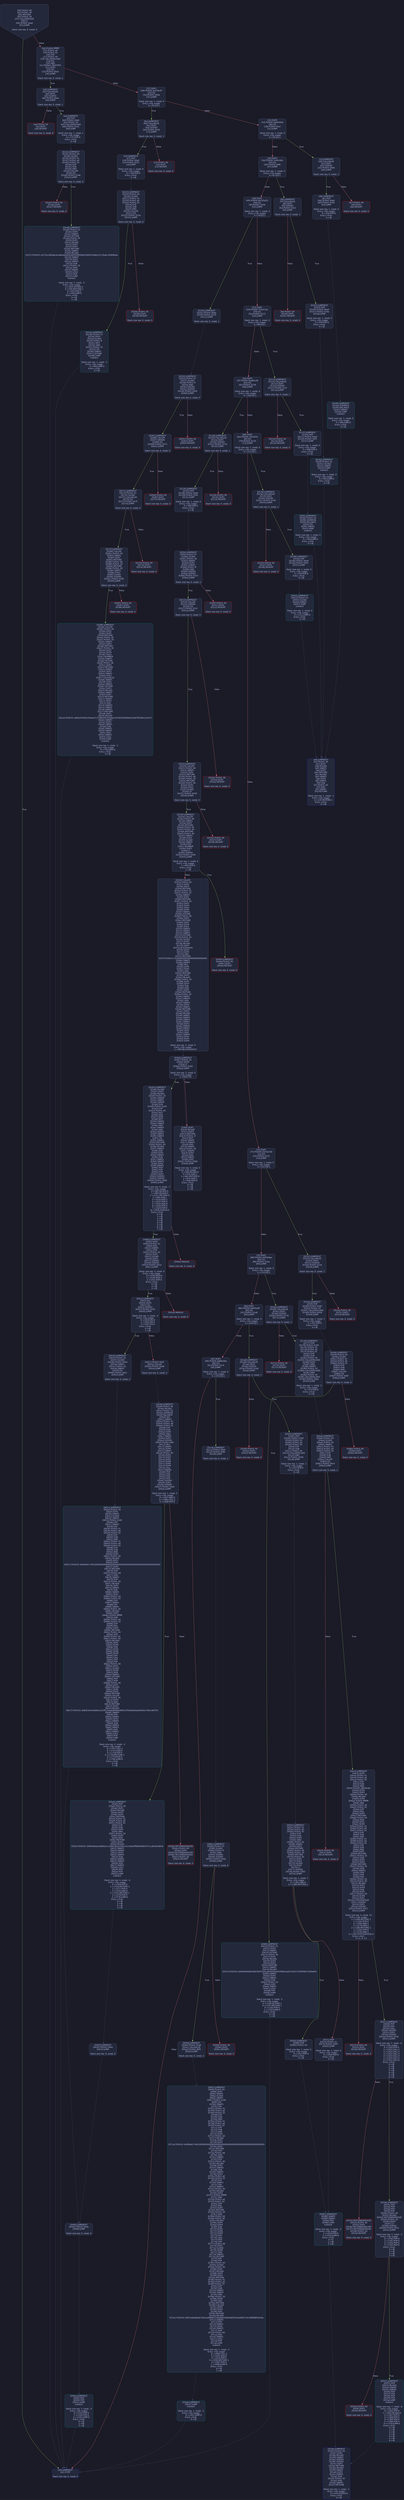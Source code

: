 digraph G {
    node [shape=box, style="filled, rounded", color="#565f89", fontcolor="#c0caf5", fontname="Helvetica", fillcolor="#24283b"];
    edge [color="#414868", fontcolor="#c0caf5", fontname="Helvetica"];
    bgcolor="#1a1b26";
    0 [ label = "[00] PUSH1 80
[02] PUSH1 40
[04] MSTORE
[05] PUSH1 04
[07] CALLDATASIZE
[08] LT
[09] PUSH2 00a0
[0c] JUMPI

Stack size req: 0, sizeΔ: 0
" shape = invhouse]
    1 [ label = "[0d] PUSH4 ffffffff
[12] PUSH1 e0
[14] PUSH1 02
[16] EXP
[17] PUSH1 00
[19] CALLDATALOAD
[1a] DIV
[1b] AND
[1c] PUSH4 38503f55
[21] DUP2
[22] EQ
[23] PUSH2 00a2
[26] JUMPI

Stack size req: 0, sizeΔ: 1
"]
    2 [ label = "[27] DUP1
[28] PUSH4 4a376c97
[2d] EQ
[2e] PUSH2 00ba
[31] JUMPI

Stack size req: 1, sizeΔ: 0
Entry->Op usage:
	0->45:EQ:1
"]
    3 [ label = "[32] DUP1
[33] PUSH4 4e6630b0
[38] EQ
[39] PUSH2 00cf
[3c] JUMPI

Stack size req: 1, sizeΔ: 0
Entry->Op usage:
	0->56:EQ:1
"]
    4 [ label = "[3d] DUP1
[3e] PUSH4 5c062d6c
[43] EQ
[44] PUSH2 00f6
[47] JUMPI

Stack size req: 1, sizeΔ: 0
Entry->Op usage:
	0->67:EQ:1
"]
    5 [ label = "[48] DUP1
[49] PUSH4 667d5d22
[4e] EQ
[4f] PUSH2 010b
[52] JUMPI

Stack size req: 1, sizeΔ: 0
Entry->Op usage:
	0->78:EQ:1
"]
    6 [ label = "[53] DUP1
[54] PUSH4 755a11dc
[59] EQ
[5a] PUSH2 0113
[5d] JUMPI

Stack size req: 1, sizeΔ: 0
Entry->Op usage:
	0->89:EQ:1
"]
    7 [ label = "[5e] DUP1
[5f] PUSH4 93e84cd9
[64] EQ
[65] PUSH2 0128
[68] JUMPI

Stack size req: 1, sizeΔ: 0
Entry->Op usage:
	0->100:EQ:1
"]
    8 [ label = "[69] DUP1
[6a] PUSH4 c9e3af7e
[6f] EQ
[70] PUSH2 013d
[73] JUMPI

Stack size req: 1, sizeΔ: 0
Entry->Op usage:
	0->111:EQ:1
"]
    9 [ label = "[74] DUP1
[75] PUSH4 d191b336
[7a] EQ
[7b] PUSH2 0152
[7e] JUMPI

Stack size req: 1, sizeΔ: 0
Entry->Op usage:
	0->122:EQ:1
"]
    10 [ label = "[7f] DUP1
[80] PUSH4 d493b9ac
[85] EQ
[86] PUSH2 016a
[89] JUMPI

Stack size req: 1, sizeΔ: 0
Entry->Op usage:
	0->133:EQ:1
"]
    11 [ label = "[8a] DUP1
[8b] PUSH4 eb605e9f
[90] EQ
[91] PUSH2 01a8
[94] JUMPI

Stack size req: 1, sizeΔ: 0
Entry->Op usage:
	0->144:EQ:1
"]
    12 [ label = "[95] DUP1
[96] PUSH4 ed88c68e
[9b] EQ
[9c] PUSH2 01c9
[9f] JUMPI

Stack size req: 1, sizeΔ: 0
Entry->Op usage:
	0->155:EQ:1
"]
    13 [ label = "[a0] JUMPDEST
[a1] STOP

Stack size req: 0, sizeΔ: 0
" color = "darkblue"]
    14 [ label = "[a2] JUMPDEST
[a3] CALLVALUE
[a4] DUP1
[a5] ISZERO
[a6] PUSH2 00ae
[a9] JUMPI

Stack size req: 0, sizeΔ: 1
"]
    15 [ label = "[aa] PUSH1 00
[ac] DUP1
[ad] REVERT

Stack size req: 0, sizeΔ: 0
" color = "red"]
    16 [ label = "[ae] JUMPDEST
[af] POP
[b0] PUSH2 00a0
[b3] PUSH1 04
[b5] CALLDATALOAD
[b6] PUSH2 01d1
[b9] JUMP

Stack size req: 1, sizeΔ: 1
Entry->Op usage:
	0->175:POP:0
Entry->Exit:
	0->😵
"]
    17 [ label = "[ba] JUMPDEST
[bb] CALLVALUE
[bc] DUP1
[bd] ISZERO
[be] PUSH2 00c6
[c1] JUMPI

Stack size req: 0, sizeΔ: 1
"]
    18 [ label = "[c2] PUSH1 00
[c4] DUP1
[c5] REVERT

Stack size req: 0, sizeΔ: 0
" color = "red"]
    19 [ label = "[c6] JUMPDEST
[c7] POP
[c8] PUSH2 00a0
[cb] PUSH2 0223
[ce] JUMP

Stack size req: 1, sizeΔ: 0
Entry->Op usage:
	0->199:POP:0
Entry->Exit:
	0->😵
"]
    20 [ label = "[cf] JUMPDEST
[d0] CALLVALUE
[d1] DUP1
[d2] ISZERO
[d3] PUSH2 00db
[d6] JUMPI

Stack size req: 0, sizeΔ: 1
"]
    21 [ label = "[d7] PUSH1 00
[d9] DUP1
[da] REVERT

Stack size req: 0, sizeΔ: 0
" color = "red"]
    22 [ label = "[db] JUMPDEST
[dc] POP
[dd] PUSH2 00e4
[e0] PUSH2 0249
[e3] JUMP

Stack size req: 1, sizeΔ: 0
Entry->Op usage:
	0->220:POP:0
Entry->Exit:
	0->😵
"]
    23 [ label = "[e4] JUMPDEST
[e5] PUSH1 40
[e7] DUP1
[e8] MLOAD
[e9] SWAP2
[ea] DUP3
[eb] MSTORE
[ec] MLOAD
[ed] SWAP1
[ee] DUP2
[ef] SWAP1
[f0] SUB
[f1] PUSH1 20
[f3] ADD
[f4] SWAP1
[f5] RETURN

Stack size req: 1, sizeΔ: -1
Entry->Op usage:
	0->235:MSTORE:1
Entry->Exit:
	0->😵
" color = "darkblue"]
    24 [ label = "[f6] JUMPDEST
[f7] CALLVALUE
[f8] DUP1
[f9] ISZERO
[fa] PUSH2 0102
[fd] JUMPI

Stack size req: 0, sizeΔ: 1
"]
    25 [ label = "[fe] PUSH1 00
[0100] DUP1
[0101] REVERT

Stack size req: 0, sizeΔ: 0
" color = "red"]
    26 [ label = "[0102] JUMPDEST
[0103] POP
[0104] PUSH2 00e4
[0107] PUSH2 024e
[010a] JUMP

Stack size req: 1, sizeΔ: 0
Entry->Op usage:
	0->259:POP:0
Entry->Exit:
	0->😵
"]
    27 [ label = "[010b] JUMPDEST
[010c] PUSH2 00a0
[010f] PUSH2 0254
[0112] JUMP

Stack size req: 0, sizeΔ: 1
"]
    28 [ label = "[0113] JUMPDEST
[0114] CALLVALUE
[0115] DUP1
[0116] ISZERO
[0117] PUSH2 011f
[011a] JUMPI

Stack size req: 0, sizeΔ: 1
"]
    29 [ label = "[011b] PUSH1 00
[011d] DUP1
[011e] REVERT

Stack size req: 0, sizeΔ: 0
" color = "red"]
    30 [ label = "[011f] JUMPDEST
[0120] POP
[0121] PUSH2 00e4
[0124] PUSH2 02f5
[0127] JUMP

Stack size req: 1, sizeΔ: 0
Entry->Op usage:
	0->288:POP:0
Entry->Exit:
	0->😵
"]
    31 [ label = "[0128] JUMPDEST
[0129] CALLVALUE
[012a] DUP1
[012b] ISZERO
[012c] PUSH2 0134
[012f] JUMPI

Stack size req: 0, sizeΔ: 1
"]
    32 [ label = "[0130] PUSH1 00
[0132] DUP1
[0133] REVERT

Stack size req: 0, sizeΔ: 0
" color = "red"]
    33 [ label = "[0134] JUMPDEST
[0135] POP
[0136] PUSH2 00a0
[0139] PUSH2 02fd
[013c] JUMP

Stack size req: 1, sizeΔ: 0
Entry->Op usage:
	0->309:POP:0
Entry->Exit:
	0->😵
"]
    34 [ label = "[013d] JUMPDEST
[013e] CALLVALUE
[013f] DUP1
[0140] ISZERO
[0141] PUSH2 0149
[0144] JUMPI

Stack size req: 0, sizeΔ: 1
"]
    35 [ label = "[0145] PUSH1 00
[0147] DUP1
[0148] REVERT

Stack size req: 0, sizeΔ: 0
" color = "red"]
    36 [ label = "[0149] JUMPDEST
[014a] POP
[014b] PUSH2 00e4
[014e] PUSH2 0452
[0151] JUMP

Stack size req: 1, sizeΔ: 0
Entry->Op usage:
	0->330:POP:0
Entry->Exit:
	0->😵
"]
    37 [ label = "[0152] JUMPDEST
[0153] CALLVALUE
[0154] DUP1
[0155] ISZERO
[0156] PUSH2 015e
[0159] JUMPI

Stack size req: 0, sizeΔ: 1
"]
    38 [ label = "[015a] PUSH1 00
[015c] DUP1
[015d] REVERT

Stack size req: 0, sizeΔ: 0
" color = "red"]
    39 [ label = "[015e] JUMPDEST
[015f] POP
[0160] PUSH2 00a0
[0163] PUSH1 04
[0165] CALLDATALOAD
[0166] PUSH2 0458
[0169] JUMP

Stack size req: 1, sizeΔ: 1
Entry->Op usage:
	0->351:POP:0
Entry->Exit:
	0->😵
"]
    40 [ label = "[016a] JUMPDEST
[016b] CALLVALUE
[016c] DUP1
[016d] ISZERO
[016e] PUSH2 0176
[0171] JUMPI

Stack size req: 0, sizeΔ: 1
"]
    41 [ label = "[0172] PUSH1 00
[0174] DUP1
[0175] REVERT

Stack size req: 0, sizeΔ: 0
" color = "red"]
    42 [ label = "[0176] JUMPDEST
[0177] POP
[0178] PUSH2 0194
[017b] PUSH1 01
[017d] PUSH1 a0
[017f] PUSH1 02
[0181] EXP
[0182] SUB
[0183] PUSH1 04
[0185] CALLDATALOAD
[0186] DUP2
[0187] AND
[0188] SWAP1
[0189] PUSH1 24
[018b] CALLDATALOAD
[018c] AND
[018d] PUSH1 44
[018f] CALLDATALOAD
[0190] PUSH2 04aa
[0193] JUMP

Stack size req: 1, sizeΔ: 3
Entry->Op usage:
	0->375:POP:0
Entry->Exit:
	0->😵
"]
    43 [ label = "[0194] JUMPDEST
[0195] PUSH1 40
[0197] DUP1
[0198] MLOAD
[0199] SWAP2
[019a] ISZERO
[019b] ISZERO
[019c] DUP3
[019d] MSTORE
[019e] MLOAD
[019f] SWAP1
[01a0] DUP2
[01a1] SWAP1
[01a2] SUB
[01a3] PUSH1 20
[01a5] ADD
[01a6] SWAP1
[01a7] RETURN

Stack size req: 1, sizeΔ: -1
Entry->Op usage:
	0->410:ISZERO:0
Entry->Exit:
	0->😵
" color = "darkblue"]
    44 [ label = "[01a8] JUMPDEST
[01a9] CALLVALUE
[01aa] DUP1
[01ab] ISZERO
[01ac] PUSH2 01b4
[01af] JUMPI

Stack size req: 0, sizeΔ: 1
"]
    45 [ label = "[01b0] PUSH1 00
[01b2] DUP1
[01b3] REVERT

Stack size req: 0, sizeΔ: 0
" color = "red"]
    46 [ label = "[01b4] JUMPDEST
[01b5] POP
[01b6] PUSH2 0194
[01b9] PUSH1 01
[01bb] PUSH1 a0
[01bd] PUSH1 02
[01bf] EXP
[01c0] SUB
[01c1] PUSH1 04
[01c3] CALLDATALOAD
[01c4] AND
[01c5] PUSH2 055b
[01c8] JUMP

Stack size req: 1, sizeΔ: 1
Entry->Op usage:
	0->437:POP:0
Entry->Exit:
	0->😵
"]
    47 [ label = "[01c9] JUMPDEST
[01ca] PUSH2 00a0
[01cd] PUSH2 058c
[01d0] JUMP

Stack size req: 0, sizeΔ: 1
"]
    48 [ label = "[01d1] JUMPDEST
[01d2] PUSH1 04
[01d4] SLOAD
[01d5] PUSH1 01
[01d7] PUSH1 a0
[01d9] PUSH1 02
[01db] EXP
[01dc] SUB
[01dd] AND
[01de] CALLER
[01df] EQ
[01e0] PUSH2 01e8
[01e3] JUMPI

Stack size req: 0, sizeΔ: 0
"]
    49 [ label = "[01e4] PUSH1 00
[01e6] DUP1
[01e7] REVERT

Stack size req: 0, sizeΔ: 0
" color = "red"]
    50 [ label = "[01e8] JUMPDEST
[01e9] PUSH1 02
[01eb] DUP2
[01ec] SWAP1
[01ed] SSTORE
[01ee] PUSH1 40
[01f0] DUP1
[01f1] MLOAD
[01f2] DUP3
[01f3] DUP2
[01f4] MSTORE
[01f5] SWAP1
[01f6] MLOAD
[01f7] PUSH32 e527bcc8fda8cdc4a8cebd20b385f40f928d4228f207e6b415176a613b908a4e
[0218] SWAP2
[0219] DUP2
[021a] SWAP1
[021b] SUB
[021c] PUSH1 20
[021e] ADD
[021f] SWAP1
[0220] LOG1
[0221] POP
[0222] JUMP
Indirect!

Stack size req: 2, sizeΔ: -2
Entry->Op usage:
	0->493:SSTORE:1
	0->500:MSTORE:1
	0->545:POP:0
	1->546:JUMP:0
Entry->Exit:
	0->😵
	1->😵
" color = "teal"]
    51 [ label = "[0223] JUMPDEST
[0224] PUSH1 04
[0226] SLOAD
[0227] PUSH1 01
[0229] PUSH1 a0
[022b] PUSH1 02
[022d] EXP
[022e] SUB
[022f] AND
[0230] CALLER
[0231] EQ
[0232] PUSH2 023a
[0235] JUMPI

Stack size req: 0, sizeΔ: 0
"]
    52 [ label = "[0236] PUSH1 00
[0238] DUP1
[0239] REVERT

Stack size req: 0, sizeΔ: 0
" color = "red"]
    53 [ label = "[023a] JUMPDEST
[023b] PUSH1 07
[023d] DUP1
[023e] SLOAD
[023f] PUSH1 ff
[0241] NOT
[0242] AND
[0243] PUSH1 01
[0245] OR
[0246] SWAP1
[0247] SSTORE
[0248] JUMP
Indirect!

Stack size req: 1, sizeΔ: -1
Entry->Op usage:
	0->584:JUMP:0
Entry->Exit:
	0->😵
" color = "teal"]
    54 [ label = "[0249] JUMPDEST
[024a] ADDRESS
[024b] BALANCE
[024c] SWAP1
[024d] JUMP
Indirect!

Stack size req: 1, sizeΔ: 0
Entry->Op usage:
	0->589:JUMP:0
Entry->Exit:
	0->😵
" color = "teal"]
    55 [ label = "[024e] JUMPDEST
[024f] PUSH1 02
[0251] SLOAD
[0252] SWAP1
[0253] JUMP
Indirect!

Stack size req: 1, sizeΔ: 0
Entry->Op usage:
	0->595:JUMP:0
Entry->Exit:
	0->😵
" color = "teal"]
    56 [ label = "[0254] JUMPDEST
[0255] PUSH1 07
[0257] SLOAD
[0258] PUSH1 ff
[025a] AND
[025b] ISZERO
[025c] ISZERO
[025d] PUSH2 0265
[0260] JUMPI

Stack size req: 0, sizeΔ: 0
"]
    57 [ label = "[0261] PUSH1 00
[0263] DUP1
[0264] REVERT

Stack size req: 0, sizeΔ: 0
" color = "red"]
    58 [ label = "[0265] JUMPDEST
[0266] CALLER
[0267] ORIGIN
[0268] EQ
[0269] PUSH2 0271
[026c] JUMPI

Stack size req: 0, sizeΔ: 0
"]
    59 [ label = "[026d] PUSH1 00
[026f] DUP1
[0270] REVERT

Stack size req: 0, sizeΔ: 0
" color = "red"]
    60 [ label = "[0271] JUMPDEST
[0272] PUSH1 01
[0274] SLOAD
[0275] CALLVALUE
[0276] EQ
[0277] PUSH2 027f
[027a] JUMPI

Stack size req: 0, sizeΔ: 0
"]
    61 [ label = "[027b] PUSH1 00
[027d] DUP1
[027e] REVERT

Stack size req: 0, sizeΔ: 0
" color = "red"]
    62 [ label = "[027f] JUMPDEST
[0280] CALLER
[0281] PUSH1 00
[0283] SWAP1
[0284] DUP2
[0285] MSTORE
[0286] PUSH1 06
[0288] PUSH1 20
[028a] MSTORE
[028b] PUSH1 40
[028d] SWAP1
[028e] SHA3
[028f] SLOAD
[0290] ISZERO
[0291] PUSH2 0299
[0294] JUMPI

Stack size req: 0, sizeΔ: 0
"]
    63 [ label = "[0295] PUSH1 00
[0297] DUP1
[0298] REVERT

Stack size req: 0, sizeΔ: 0
" color = "red"]
    64 [ label = "[0299] JUMPDEST
[029a] CALLER
[029b] PUSH1 00
[029d] DUP2
[029e] DUP2
[029f] MSTORE
[02a0] PUSH1 05
[02a2] PUSH1 20
[02a4] SWAP1
[02a5] DUP2
[02a6] MSTORE
[02a7] PUSH1 40
[02a9] DUP1
[02aa] DUP4
[02ab] SHA3
[02ac] NUMBER
[02ad] SWAP1
[02ae] SSTORE
[02af] PUSH1 06
[02b1] DUP3
[02b2] MSTORE
[02b3] SWAP2
[02b4] DUP3
[02b5] SWAP1
[02b6] SHA3
[02b7] CALLVALUE
[02b8] SWAP1
[02b9] DUP2
[02ba] SWAP1
[02bb] SSTORE
[02bc] DUP3
[02bd] MLOAD
[02be] SWAP1
[02bf] DUP2
[02c0] MSTORE
[02c1] SWAP1
[02c2] DUP2
[02c3] ADD
[02c4] SWAP3
[02c5] SWAP1
[02c6] SWAP3
[02c7] MSTORE
[02c8] DUP1
[02c9] MLOAD
[02ca] PUSH32 a80b24550b104ae22c17d862f4c5be9ac103302030b6e01d4af785df4c22dc57
[02eb] SWAP3
[02ec] DUP2
[02ed] SWAP1
[02ee] SUB
[02ef] SWAP1
[02f0] SWAP2
[02f1] ADD
[02f2] SWAP1
[02f3] LOG1
[02f4] JUMP
Indirect!

Stack size req: 1, sizeΔ: -1
Entry->Op usage:
	0->756:JUMP:0
Entry->Exit:
	0->😵
" color = "teal"]
    65 [ label = "[02f5] JUMPDEST
[02f6] PUSH1 02
[02f8] ADDRESS
[02f9] BALANCE
[02fa] DIV
[02fb] SWAP1
[02fc] JUMP
Indirect!

Stack size req: 1, sizeΔ: 0
Entry->Op usage:
	0->764:JUMP:0
Entry->Exit:
	0->😵
" color = "teal"]
    66 [ label = "[02fd] JUMPDEST
[02fe] PUSH1 07
[0300] SLOAD
[0301] PUSH1 00
[0303] SWAP1
[0304] DUP2
[0305] SWAP1
[0306] PUSH1 ff
[0308] AND
[0309] ISZERO
[030a] ISZERO
[030b] PUSH2 0313
[030e] JUMPI

Stack size req: 0, sizeΔ: 2
"]
    67 [ label = "[030f] PUSH1 00
[0311] DUP1
[0312] REVERT

Stack size req: 0, sizeΔ: 0
" color = "red"]
    68 [ label = "[0313] JUMPDEST
[0314] CALLER
[0315] ORIGIN
[0316] EQ
[0317] PUSH2 031f
[031a] JUMPI

Stack size req: 0, sizeΔ: 0
"]
    69 [ label = "[031b] PUSH1 00
[031d] DUP1
[031e] REVERT

Stack size req: 0, sizeΔ: 0
" color = "red"]
    70 [ label = "[031f] JUMPDEST
[0320] CALLER
[0321] PUSH1 00
[0323] SWAP1
[0324] DUP2
[0325] MSTORE
[0326] PUSH1 06
[0328] PUSH1 20
[032a] MSTORE
[032b] PUSH1 40
[032d] DUP2
[032e] SHA3
[032f] SLOAD
[0330] GT
[0331] PUSH2 0339
[0334] JUMPI

Stack size req: 0, sizeΔ: 0
"]
    71 [ label = "[0335] PUSH1 00
[0337] DUP1
[0338] REVERT

Stack size req: 0, sizeΔ: 0
" color = "red"]
    72 [ label = "[0339] JUMPDEST
[033a] CALLER
[033b] PUSH1 00
[033d] SWAP1
[033e] DUP2
[033f] MSTORE
[0340] PUSH1 05
[0342] PUSH1 20
[0344] MSTORE
[0345] PUSH1 40
[0347] SWAP1
[0348] SHA3
[0349] SLOAD
[034a] SWAP2
[034b] POP
[034c] NUMBER
[034d] DUP3
[034e] LT
[034f] ISZERO
[0350] PUSH2 0449
[0353] JUMPI

Stack size req: 2, sizeΔ: 0
Entry->Op usage:
	1->843:POP:0
Entry->Exit:
	1->😵
"]
    73 [ label = "[0354] CALLER
[0355] PUSH1 00
[0357] DUP2
[0358] DUP2
[0359] MSTORE
[035a] PUSH1 05
[035c] PUSH1 20
[035e] SWAP1
[035f] DUP2
[0360] MSTORE
[0361] PUSH1 40
[0363] DUP1
[0364] DUP4
[0365] SHA3
[0366] DUP4
[0367] SWAP1
[0368] SSTORE
[0369] PUSH1 06
[036b] DUP3
[036c] MSTORE
[036d] DUP1
[036e] DUP4
[036f] SHA3
[0370] SWAP3
[0371] SWAP1
[0372] SWAP3
[0373] SSTORE
[0374] PUSH1 02
[0376] SLOAD
[0377] DUP3
[0378] MLOAD
[0379] DUP7
[037a] BLOCKHASH
[037b] DUP2
[037c] DUP5
[037d] ADD
[037e] MSTORE
[037f] PUSH13 01000000000000000000000000
[038d] SWAP1
[038e] SWAP5
[038f] MUL
[0390] DUP5
[0391] DUP5
[0392] ADD
[0393] MSTORE
[0394] DUP3
[0395] MLOAD
[0396] PUSH1 34
[0398] DUP2
[0399] DUP7
[039a] SUB
[039b] ADD
[039c] DUP2
[039d] MSTORE
[039e] PUSH1 54
[03a0] SWAP1
[03a1] SWAP5
[03a2] ADD
[03a3] SWAP3
[03a4] DUP4
[03a5] SWAP1
[03a6] MSTORE
[03a7] DUP4
[03a8] MLOAD
[03a9] SWAP1
[03aa] SWAP4
[03ab] SWAP3
[03ac] SWAP2
[03ad] DUP3
[03ae] SWAP2
[03af] SWAP1
[03b0] DUP5
[03b1] ADD
[03b2] SWAP1
[03b3] DUP1
[03b4] DUP4
[03b5] DUP4

Stack size req: 2, sizeΔ: 9
Entry->Op usage:
	1->890:BLOCKHASH:0
"]
    74 [ label = "[03b6] JUMPDEST
[03b7] PUSH1 20
[03b9] DUP4
[03ba] LT
[03bb] PUSH2 03d5
[03be] JUMPI

Stack size req: 3, sizeΔ: 0
Entry->Op usage:
	2->954:LT:0
"]
    75 [ label = "[03bf] DUP1
[03c0] MLOAD
[03c1] DUP3
[03c2] MSTORE
[03c3] PUSH1 1f
[03c5] NOT
[03c6] SWAP1
[03c7] SWAP3
[03c8] ADD
[03c9] SWAP2
[03ca] PUSH1 20
[03cc] SWAP2
[03cd] DUP3
[03ce] ADD
[03cf] SWAP2
[03d0] ADD
[03d1] PUSH2 03b6
[03d4] JUMP

Stack size req: 3, sizeΔ: 0
Entry->Op usage:
	0->960:MLOAD:0
	0->976:ADD:1
	1->962:MSTORE:0
	1->974:ADD:1
	2->968:ADD:0
Entry->Exit:
	0->😵
	1->😵
	2->😵
"]
    76 [ label = "[03d5] JUMPDEST
[03d6] MLOAD
[03d7] DUP2
[03d8] MLOAD
[03d9] PUSH1 20
[03db] SWAP4
[03dc] SWAP1
[03dd] SWAP4
[03de] SUB
[03df] PUSH2 0100
[03e2] EXP
[03e3] PUSH1 00
[03e5] NOT
[03e6] ADD
[03e7] DUP1
[03e8] NOT
[03e9] SWAP1
[03ea] SWAP2
[03eb] AND
[03ec] SWAP3
[03ed] AND
[03ee] SWAP2
[03ef] SWAP1
[03f0] SWAP2
[03f1] OR
[03f2] SWAP1
[03f3] MSTORE
[03f4] PUSH1 40
[03f6] MLOAD
[03f7] SWAP3
[03f8] ADD
[03f9] DUP3
[03fa] SWAP1
[03fb] SUB
[03fc] SWAP1
[03fd] SWAP2
[03fe] SHA3
[03ff] SWAP3
[0400] POP
[0401] POP
[0402] POP
[0403] DUP2
[0404] ISZERO
[0405] ISZERO
[0406] PUSH2 040b
[0409] JUMPI

Stack size req: 9, sizeΔ: -7
Entry->Op usage:
	0->982:MLOAD:0
	1->984:MLOAD:0
	1->1011:MSTORE:0
	2->990:SUB:1
	3->1016:ADD:1
	4->1025:POP:0
	5->1016:ADD:0
	6->1026:POP:0
	7->1024:POP:0
	8->1028:ISZERO:0
Entry->Exit:
	0->😵
	1->😵
	2->😵
	3->😵
	4->😵
	5->😵
	6->😵
	7->😵
"]
    77 [ label = "[040a] INVALID

Stack size req: 0, sizeΔ: 0
" color = "red"]
    78 [ label = "[040b] JUMPDEST
[040c] MOD
[040d] PUSH1 01
[040f] ADD
[0410] SWAP1
[0411] POP
[0412] PUSH1 02
[0414] DUP1
[0415] SLOAD
[0416] DUP2
[0417] ISZERO
[0418] ISZERO
[0419] PUSH2 041e
[041c] JUMPI

Stack size req: 3, sizeΔ: 0
Entry->Op usage:
	0->1036:MOD:0
	1->1036:MOD:1
	2->1041:POP:0
Entry->Exit:
	0->😵
	1->😵
	2->😵
"]
    79 [ label = "[041d] INVALID

Stack size req: 0, sizeΔ: 0
" color = "red"]
    80 [ label = "[041e] JUMPDEST
[041f] DIV
[0420] DUP2
[0421] EQ
[0422] ISZERO
[0423] PUSH2 0434
[0426] JUMPI

Stack size req: 3, sizeΔ: -2
Entry->Op usage:
	0->1055:DIV:0
	1->1055:DIV:1
	2->1057:EQ:0
Entry->Exit:
	0->😵
	1->😵
"]
    81 [ label = "[0427] PUSH2 042f
[042a] CALLER
[042b] PUSH2 05a8
[042e] JUMP

Stack size req: 0, sizeΔ: 2
"]
    82 [ label = "[042f] JUMPDEST
[0430] PUSH2 0444
[0433] JUMP

Stack size req: 0, sizeΔ: 0
"]
    83 [ label = "[0434] JUMPDEST
[0435] PUSH1 01
[0437] SLOAD
[0438] PUSH2 0444
[043b] SWAP1
[043c] PUSH1 02
[043e] SWAP1
[043f] DIV
[0440] PUSH2 062c
[0443] JUMP

Stack size req: 0, sizeΔ: 2
"]
    84 [ label = "[0444] JUMPDEST
[0445] PUSH2 044e
[0448] JUMP

Stack size req: 0, sizeΔ: 0
"]
    85 [ label = "[0449] JUMPDEST
[044a] PUSH1 00
[044c] DUP1
[044d] REVERT

Stack size req: 0, sizeΔ: 0
" color = "red"]
    86 [ label = "[044e] JUMPDEST
[044f] POP
[0450] POP
[0451] JUMP
Indirect!

Stack size req: 3, sizeΔ: -3
Entry->Op usage:
	0->1103:POP:0
	1->1104:POP:0
	2->1105:JUMP:0
Entry->Exit:
	0->😵
	1->😵
	2->😵
" color = "teal"]
    87 [ label = "[0452] JUMPDEST
[0453] PUSH1 01
[0455] SLOAD
[0456] SWAP1
[0457] JUMP
Indirect!

Stack size req: 1, sizeΔ: 0
Entry->Op usage:
	0->1111:JUMP:0
Entry->Exit:
	0->😵
" color = "teal"]
    88 [ label = "[0458] JUMPDEST
[0459] PUSH1 04
[045b] SLOAD
[045c] PUSH1 01
[045e] PUSH1 a0
[0460] PUSH1 02
[0462] EXP
[0463] SUB
[0464] AND
[0465] CALLER
[0466] EQ
[0467] PUSH2 046f
[046a] JUMPI

Stack size req: 0, sizeΔ: 0
"]
    89 [ label = "[046b] PUSH1 00
[046d] DUP1
[046e] REVERT

Stack size req: 0, sizeΔ: 0
" color = "red"]
    90 [ label = "[046f] JUMPDEST
[0470] PUSH1 01
[0472] DUP2
[0473] SWAP1
[0474] SSTORE
[0475] PUSH1 40
[0477] DUP1
[0478] MLOAD
[0479] DUP3
[047a] DUP2
[047b] MSTORE
[047c] SWAP1
[047d] MLOAD
[047e] PUSH32 ef48e66fb88206878d57ed4cdb4b0a5e9428962ea5b7b5b17950f0837249a944
[049f] SWAP2
[04a0] DUP2
[04a1] SWAP1
[04a2] SUB
[04a3] PUSH1 20
[04a5] ADD
[04a6] SWAP1
[04a7] LOG1
[04a8] POP
[04a9] JUMP
Indirect!

Stack size req: 2, sizeΔ: -2
Entry->Op usage:
	0->1140:SSTORE:1
	0->1147:MSTORE:1
	0->1192:POP:0
	1->1193:JUMP:0
Entry->Exit:
	0->😵
	1->😵
" color = "teal"]
    91 [ label = "[04aa] JUMPDEST
[04ab] PUSH1 04
[04ad] SLOAD
[04ae] PUSH1 00
[04b0] SWAP1
[04b1] PUSH1 01
[04b3] PUSH1 a0
[04b5] PUSH1 02
[04b7] EXP
[04b8] SUB
[04b9] AND
[04ba] CALLER
[04bb] EQ
[04bc] PUSH2 04c4
[04bf] JUMPI

Stack size req: 0, sizeΔ: 1
"]
    92 [ label = "[04c0] PUSH1 00
[04c2] DUP1
[04c3] REVERT

Stack size req: 0, sizeΔ: 0
" color = "red"]
    93 [ label = "[04c4] JUMPDEST
[04c5] DUP4
[04c6] PUSH1 01
[04c8] PUSH1 a0
[04ca] PUSH1 02
[04cc] EXP
[04cd] SUB
[04ce] AND
[04cf] PUSH4 a9059cbb
[04d4] DUP5
[04d5] DUP5
[04d6] PUSH1 40
[04d8] MLOAD
[04d9] DUP4
[04da] PUSH4 ffffffff
[04df] AND
[04e0] PUSH1 e0
[04e2] PUSH1 02
[04e4] EXP
[04e5] MUL
[04e6] DUP2
[04e7] MSTORE
[04e8] PUSH1 04
[04ea] ADD
[04eb] DUP1
[04ec] DUP4
[04ed] PUSH1 01
[04ef] PUSH1 a0
[04f1] PUSH1 02
[04f3] EXP
[04f4] SUB
[04f5] AND
[04f6] PUSH1 01
[04f8] PUSH1 a0
[04fa] PUSH1 02
[04fc] EXP
[04fd] SUB
[04fe] AND
[04ff] DUP2
[0500] MSTORE
[0501] PUSH1 20
[0503] ADD
[0504] DUP3
[0505] DUP2
[0506] MSTORE
[0507] PUSH1 20
[0509] ADD
[050a] SWAP3
[050b] POP
[050c] POP
[050d] POP
[050e] PUSH1 20
[0510] PUSH1 40
[0512] MLOAD
[0513] DUP1
[0514] DUP4
[0515] SUB
[0516] DUP2
[0517] PUSH1 00
[0519] DUP8
[051a] DUP1
[051b] EXTCODESIZE
[051c] ISZERO
[051d] DUP1
[051e] ISZERO
[051f] PUSH2 0527
[0522] JUMPI

Stack size req: 4, sizeΔ: 10
Entry->Op usage:
	1->1286:MSTORE:1
	1->1293:POP:0
	2->1269:AND:1
	2->1278:AND:1
	2->1280:MSTORE:1
	2->1291:POP:0
	3->1230:AND:1
	3->1307:EXTCODESIZE:0
Entry->Exit:
	3->1, 9, 13
"]
    94 [ label = "[0523] PUSH1 00
[0525] DUP1
[0526] REVERT

Stack size req: 0, sizeΔ: 0
" color = "red"]
    95 [ label = "[0527] JUMPDEST
[0528] POP
[0529] GAS
[052a] CALL
[052b] ISZERO
[052c] DUP1
[052d] ISZERO
[052e] PUSH2 053b
[0531] JUMPI

Stack size req: 7, sizeΔ: -6
Entry->Op usage:
	0->1320:POP:0
	1->1322:CALL:1
	2->1322:CALL:2
	3->1322:CALL:3
	4->1322:CALL:4
	5->1322:CALL:5
	6->1322:CALL:6
Entry->Exit:
	0->😵
	1->😵
	2->😵
	3->😵
	4->😵
	5->😵
	6->😵
"]
    96 [ label = "[0532] RETURNDATASIZE
[0533] PUSH1 00
[0535] DUP1
[0536] RETURNDATACOPY
[0537] RETURNDATASIZE
[0538] PUSH1 00
[053a] REVERT

Stack size req: 0, sizeΔ: 0
" color = "red"]
    97 [ label = "[053b] JUMPDEST
[053c] POP
[053d] POP
[053e] POP
[053f] POP
[0540] PUSH1 40
[0542] MLOAD
[0543] RETURNDATASIZE
[0544] PUSH1 20
[0546] DUP2
[0547] LT
[0548] ISZERO
[0549] PUSH2 0551
[054c] JUMPI

Stack size req: 4, sizeΔ: -2
Entry->Op usage:
	0->1340:POP:0
	1->1341:POP:0
	2->1342:POP:0
	3->1343:POP:0
Entry->Exit:
	0->😵
	1->😵
	2->😵
	3->😵
"]
    98 [ label = "[054d] PUSH1 00
[054f] DUP1
[0550] REVERT

Stack size req: 0, sizeΔ: 0
" color = "red"]
    99 [ label = "[0551] JUMPDEST
[0552] POP
[0553] MLOAD
[0554] SWAP5
[0555] SWAP4
[0556] POP
[0557] POP
[0558] POP
[0559] POP
[055a] JUMP
Indirect!

Stack size req: 7, sizeΔ: -6
Entry->Op usage:
	0->1362:POP:0
	1->1363:MLOAD:0
	2->1367:POP:0
	3->1368:POP:0
	4->1369:POP:0
	5->1366:POP:0
	6->1370:JUMP:0
Entry->Exit:
	0->😵
	1->😵
	2->😵
	3->😵
	4->😵
	5->😵
	6->😵
" color = "teal"]
    100 [ label = "[055b] JUMPDEST
[055c] PUSH1 01
[055e] PUSH1 a0
[0560] PUSH1 02
[0562] EXP
[0563] SUB
[0564] DUP2
[0565] AND
[0566] PUSH1 00
[0568] SWAP1
[0569] DUP2
[056a] MSTORE
[056b] PUSH1 06
[056d] PUSH1 20
[056f] MSTORE
[0570] PUSH1 40
[0572] DUP2
[0573] SHA3
[0574] SLOAD
[0575] DUP2
[0576] LT
[0577] ISZERO
[0578] PUSH2 0583
[057b] JUMPI

Stack size req: 1, sizeΔ: 1
Entry->Op usage:
	0->1381:AND:0
	0->1386:MSTORE:1
"]
    101 [ label = "[057c] POP
[057d] PUSH1 01
[057f] PUSH2 0587
[0582] JUMP

Stack size req: 1, sizeΔ: 0
Entry->Op usage:
	0->1404:POP:0
Entry->Exit:
	0->😵
"]
    102 [ label = "[0583] JUMPDEST
[0584] POP
[0585] PUSH1 00

Stack size req: 1, sizeΔ: 0
Entry->Op usage:
	0->1412:POP:0
Entry->Exit:
	0->😵
"]
    103 [ label = "[0587] JUMPDEST
[0588] SWAP2
[0589] SWAP1
[058a] POP
[058b] JUMP
Indirect!

Stack size req: 3, sizeΔ: -2
Entry->Op usage:
	1->1418:POP:0
	2->1419:JUMP:0
Entry->Exit:
	0->0
	1->😵
	2->😵
" color = "teal"]
    104 [ label = "[058c] JUMPDEST
[058d] PUSH1 07
[058f] SLOAD
[0590] PUSH1 ff
[0592] AND
[0593] ISZERO
[0594] ISZERO
[0595] PUSH2 059d
[0598] JUMPI

Stack size req: 0, sizeΔ: 0
"]
    105 [ label = "[0599] PUSH1 00
[059b] DUP1
[059c] REVERT

Stack size req: 0, sizeΔ: 0
" color = "red"]
    106 [ label = "[059d] JUMPDEST
[059e] PUSH2 05a6
[05a1] CALLVALUE
[05a2] PUSH2 06f5
[05a5] JUMP

Stack size req: 0, sizeΔ: 2
"]
    107 [ label = "[05a6] JUMPDEST
[05a7] JUMP
Indirect!

Stack size req: 1, sizeΔ: -1
Entry->Op usage:
	0->1447:JUMP:0
Entry->Exit:
	0->😵
" color = "teal"]
    108 [ label = "[05a8] JUMPDEST
[05a9] PUSH1 40
[05ab] MLOAD
[05ac] PUSH1 02
[05ae] ADDRESS
[05af] BALANCE
[05b0] DIV
[05b1] SWAP1
[05b2] PUSH1 01
[05b4] PUSH1 a0
[05b6] PUSH1 02
[05b8] EXP
[05b9] SUB
[05ba] DUP4
[05bb] AND
[05bc] SWAP1
[05bd] DUP3
[05be] ISZERO
[05bf] PUSH2 08fc
[05c2] MUL
[05c3] SWAP1
[05c4] DUP4
[05c5] SWAP1
[05c6] PUSH1 00
[05c8] DUP2
[05c9] DUP2
[05ca] DUP2
[05cb] DUP6
[05cc] DUP9
[05cd] DUP9
[05ce] CALL
[05cf] SWAP4
[05d0] POP
[05d1] POP
[05d2] POP
[05d3] POP
[05d4] ISZERO
[05d5] DUP1
[05d6] ISZERO
[05d7] PUSH2 05e4
[05da] JUMPI

Stack size req: 1, sizeΔ: 2
Entry->Op usage:
	0->1467:AND:0
	0->1486:CALL:1
	0->1488:POP:0
"]
    109 [ label = "[05db] RETURNDATASIZE
[05dc] PUSH1 00
[05de] DUP1
[05df] RETURNDATACOPY
[05e0] RETURNDATASIZE
[05e1] PUSH1 00
[05e3] REVERT

Stack size req: 0, sizeΔ: 0
" color = "red"]
    110 [ label = "[05e4] JUMPDEST
[05e5] POP
[05e6] PUSH1 40
[05e8] DUP1
[05e9] MLOAD
[05ea] DUP3
[05eb] DUP2
[05ec] MSTORE
[05ed] PUSH1 01
[05ef] PUSH1 a0
[05f1] PUSH1 02
[05f3] EXP
[05f4] SUB
[05f5] DUP5
[05f6] AND
[05f7] PUSH1 20
[05f9] DUP3
[05fa] ADD
[05fb] MSTORE
[05fc] DUP2
[05fd] MLOAD
[05fe] PUSH32 5099dd6dac0a84e5cc1d9629b2e349cc5123e62fff80006667b71ca663638fc8
[061f] SWAP3
[0620] SWAP2
[0621] DUP2
[0622] SWAP1
[0623] SUB
[0624] SWAP1
[0625] SWAP2
[0626] ADD
[0627] SWAP1
[0628] LOG1
[0629] POP
[062a] POP
[062b] JUMP
Indirect!

Stack size req: 4, sizeΔ: -4
Entry->Op usage:
	0->1509:POP:0
	1->1516:MSTORE:1
	1->1577:POP:0
	2->1526:AND:0
	2->1531:MSTORE:1
	2->1578:POP:0
	3->1579:JUMP:0
Entry->Exit:
	0->😵
	1->😵
	2->😵
	3->😵
" color = "teal"]
    111 [ label = "[062c] JUMPDEST
[062d] PUSH1 00
[062f] DUP1
[0630] SWAP1
[0631] SLOAD
[0632] SWAP1
[0633] PUSH2 0100
[0636] EXP
[0637] SWAP1
[0638] DIV
[0639] PUSH1 01
[063b] PUSH1 a0
[063d] PUSH1 02
[063f] EXP
[0640] SUB
[0641] AND
[0642] PUSH1 01
[0644] PUSH1 a0
[0646] PUSH1 02
[0648] EXP
[0649] SUB
[064a] AND
[064b] DUP2
[064c] PUSH1 40
[064e] MLOAD
[064f] DUP1
[0650] DUP1
[0651] PUSH32 646f6e6174652829000000000000000000000000000000000000000000000000
[0672] DUP2
[0673] MSTORE
[0674] POP
[0675] PUSH1 08
[0677] ADD
[0678] SWAP1
[0679] POP
[067a] PUSH1 40
[067c] MLOAD
[067d] DUP1
[067e] SWAP2
[067f] SUB
[0680] SWAP1
[0681] SHA3
[0682] PUSH1 e0
[0684] PUSH1 02
[0686] EXP
[0687] SWAP1
[0688] DIV
[0689] SWAP1
[068a] PUSH1 40
[068c] MLOAD
[068d] DUP3
[068e] PUSH4 ffffffff
[0693] AND
[0694] PUSH1 e0
[0696] PUSH1 02
[0698] EXP
[0699] MUL
[069a] DUP2
[069b] MSTORE
[069c] PUSH1 04
[069e] ADD
[069f] PUSH1 00
[06a1] PUSH1 40
[06a3] MLOAD
[06a4] DUP1
[06a5] DUP4
[06a6] SUB
[06a7] DUP2
[06a8] DUP6
[06a9] DUP9
[06aa] GAS
[06ab] CALL
[06ac] POP
[06ad] POP
[06ae] PUSH1 08
[06b0] DUP1
[06b1] SLOAD
[06b2] DUP6
[06b3] ADD
[06b4] SWAP1
[06b5] SSTORE
[06b6] POP
[06b7] POP
[06b8] PUSH1 40
[06ba] DUP1
[06bb] MLOAD
[06bc] DUP4
[06bd] DUP2
[06be] MSTORE
[06bf] CALLER
[06c0] PUSH1 20
[06c2] DUP3
[06c3] ADD
[06c4] MSTORE
[06c5] DUP2
[06c6] MLOAD
[06c7] PUSH32 ab82b3e5e38e6ec2d1f614aee68998a46f6c67b0ddda5ae9a5fee7360cd63f33
[06e8] SWAP4
[06e9] POP
[06ea] SWAP1
[06eb] DUP2
[06ec] SWAP1
[06ed] SUB
[06ee] SWAP1
[06ef] SWAP2
[06f0] ADD
[06f1] SWAP1
[06f2] LOG1
[06f3] POP
[06f4] JUMP
Indirect!

Stack size req: 2, sizeΔ: -2
Entry->Op usage:
	0->1707:CALL:2
	0->1715:ADD:0
	0->1718:POP:0
	0->1726:MSTORE:1
	0->1779:POP:0
	1->1780:JUMP:0
Entry->Exit:
	0->😵
	1->😵
" color = "teal"]
    112 [ label = "[06f5] JUMPDEST
[06f6] PUSH1 00
[06f8] DUP1
[06f9] SWAP1
[06fa] SLOAD
[06fb] SWAP1
[06fc] PUSH2 0100
[06ff] EXP
[0700] SWAP1
[0701] DIV
[0702] PUSH1 01
[0704] PUSH1 a0
[0706] PUSH1 02
[0708] EXP
[0709] SUB
[070a] AND
[070b] PUSH1 01
[070d] PUSH1 a0
[070f] PUSH1 02
[0711] EXP
[0712] SUB
[0713] AND
[0714] DUP2
[0715] PUSH1 40
[0717] MLOAD
[0718] DUP1
[0719] DUP1
[071a] PUSH32 646f6e6174652829000000000000000000000000000000000000000000000000
[073b] DUP2
[073c] MSTORE
[073d] POP
[073e] PUSH1 08
[0740] ADD
[0741] SWAP1
[0742] POP
[0743] PUSH1 40
[0745] MLOAD
[0746] DUP1
[0747] SWAP2
[0748] SUB
[0749] SWAP1
[074a] SHA3
[074b] PUSH1 e0
[074d] PUSH1 02
[074f] EXP
[0750] SWAP1
[0751] DIV
[0752] SWAP1
[0753] PUSH1 40
[0755] MLOAD
[0756] DUP3
[0757] PUSH4 ffffffff
[075c] AND
[075d] PUSH1 e0
[075f] PUSH1 02
[0761] EXP
[0762] MUL
[0763] DUP2
[0764] MSTORE
[0765] PUSH1 04
[0767] ADD
[0768] PUSH1 00
[076a] PUSH1 40
[076c] MLOAD
[076d] DUP1
[076e] DUP4
[076f] SUB
[0770] DUP2
[0771] DUP6
[0772] DUP9
[0773] GAS
[0774] CALL
[0775] POP
[0776] POP
[0777] PUSH1 08
[0779] DUP1
[077a] SLOAD
[077b] DUP6
[077c] ADD
[077d] SWAP1
[077e] SSTORE
[077f] POP
[0780] POP
[0781] PUSH1 00
[0783] SLOAD
[0784] PUSH1 40
[0786] DUP1
[0787] MLOAD
[0788] DUP5
[0789] DUP2
[078a] MSTORE
[078b] PUSH1 01
[078d] PUSH1 a0
[078f] PUSH1 02
[0791] EXP
[0792] SUB
[0793] SWAP1
[0794] SWAP3
[0795] AND
[0796] PUSH1 20
[0798] DUP4
[0799] ADD
[079a] MSTORE
[079b] CALLER
[079c] DUP3
[079d] DUP3
[079e] ADD
[079f] MSTORE
[07a0] MLOAD
[07a1] PUSH32 ef951dbafd6ab7a61ec6988b7249e8e0358d44852634a009714c598988f3d34e
[07c2] SWAP3
[07c3] POP
[07c4] SWAP1
[07c5] DUP2
[07c6] SWAP1
[07c7] SUB
[07c8] PUSH1 60
[07ca] ADD
[07cb] SWAP1
[07cc] LOG1
[07cd] POP
[07ce] JUMP
Indirect!

Stack size req: 2, sizeΔ: -2
Entry->Op usage:
	0->1908:CALL:2
	0->1916:ADD:0
	0->1919:POP:0
	0->1930:MSTORE:1
	0->1997:POP:0
	1->1998:JUMP:0
Entry->Exit:
	0->😵
	1->😵
" color = "teal"]
    0 -> 1 [ label = "False" color = "#f7768e"]
    0 -> 13 [ label = "True" color = "#9ece6a"]
    1 -> 2 [ label = "False" color = "#f7768e"]
    1 -> 14 [ label = "True" color = "#9ece6a"]
    2 -> 3 [ label = "False" color = "#f7768e"]
    2 -> 17 [ label = "True" color = "#9ece6a"]
    3 -> 4 [ label = "False" color = "#f7768e"]
    3 -> 20 [ label = "True" color = "#9ece6a"]
    4 -> 5 [ label = "False" color = "#f7768e"]
    4 -> 24 [ label = "True" color = "#9ece6a"]
    5 -> 6 [ label = "False" color = "#f7768e"]
    5 -> 27 [ label = "True" color = "#9ece6a"]
    6 -> 7 [ label = "False" color = "#f7768e"]
    6 -> 28 [ label = "True" color = "#9ece6a"]
    7 -> 8 [ label = "False" color = "#f7768e"]
    7 -> 31 [ label = "True" color = "#9ece6a"]
    8 -> 9 [ label = "False" color = "#f7768e"]
    8 -> 34 [ label = "True" color = "#9ece6a"]
    9 -> 10 [ label = "False" color = "#f7768e"]
    9 -> 37 [ label = "True" color = "#9ece6a"]
    10 -> 11 [ label = "False" color = "#f7768e"]
    10 -> 40 [ label = "True" color = "#9ece6a"]
    11 -> 12 [ label = "False" color = "#f7768e"]
    11 -> 44 [ label = "True" color = "#9ece6a"]
    12 -> 13 [ label = "False" color = "#f7768e"]
    12 -> 47 [ label = "True" color = "#9ece6a"]
    14 -> 15 [ label = "False" color = "#f7768e"]
    14 -> 16 [ label = "True" color = "#9ece6a"]
    16 -> 48 [ ]
    17 -> 18 [ label = "False" color = "#f7768e"]
    17 -> 19 [ label = "True" color = "#9ece6a"]
    19 -> 51 [ ]
    20 -> 21 [ label = "False" color = "#f7768e"]
    20 -> 22 [ label = "True" color = "#9ece6a"]
    22 -> 54 [ ]
    24 -> 25 [ label = "False" color = "#f7768e"]
    24 -> 26 [ label = "True" color = "#9ece6a"]
    26 -> 55 [ ]
    27 -> 56 [ ]
    28 -> 29 [ label = "False" color = "#f7768e"]
    28 -> 30 [ label = "True" color = "#9ece6a"]
    30 -> 65 [ ]
    31 -> 32 [ label = "False" color = "#f7768e"]
    31 -> 33 [ label = "True" color = "#9ece6a"]
    33 -> 66 [ ]
    34 -> 35 [ label = "False" color = "#f7768e"]
    34 -> 36 [ label = "True" color = "#9ece6a"]
    36 -> 87 [ ]
    37 -> 38 [ label = "False" color = "#f7768e"]
    37 -> 39 [ label = "True" color = "#9ece6a"]
    39 -> 88 [ ]
    40 -> 41 [ label = "False" color = "#f7768e"]
    40 -> 42 [ label = "True" color = "#9ece6a"]
    42 -> 91 [ ]
    44 -> 45 [ label = "False" color = "#f7768e"]
    44 -> 46 [ label = "True" color = "#9ece6a"]
    46 -> 100 [ ]
    47 -> 104 [ ]
    48 -> 49 [ label = "False" color = "#f7768e"]
    48 -> 50 [ label = "True" color = "#9ece6a"]
    51 -> 52 [ label = "False" color = "#f7768e"]
    51 -> 53 [ label = "True" color = "#9ece6a"]
    56 -> 57 [ label = "False" color = "#f7768e"]
    56 -> 58 [ label = "True" color = "#9ece6a"]
    58 -> 59 [ label = "False" color = "#f7768e"]
    58 -> 60 [ label = "True" color = "#9ece6a"]
    60 -> 61 [ label = "False" color = "#f7768e"]
    60 -> 62 [ label = "True" color = "#9ece6a"]
    62 -> 63 [ label = "False" color = "#f7768e"]
    62 -> 64 [ label = "True" color = "#9ece6a"]
    66 -> 67 [ label = "False" color = "#f7768e"]
    66 -> 68 [ label = "True" color = "#9ece6a"]
    68 -> 69 [ label = "False" color = "#f7768e"]
    68 -> 70 [ label = "True" color = "#9ece6a"]
    70 -> 71 [ label = "False" color = "#f7768e"]
    70 -> 72 [ label = "True" color = "#9ece6a"]
    72 -> 73 [ label = "False" color = "#f7768e"]
    72 -> 85 [ label = "True" color = "#9ece6a"]
    73 -> 74 [ ]
    74 -> 75 [ label = "False" color = "#f7768e"]
    74 -> 76 [ label = "True" color = "#9ece6a"]
    75 -> 74 [ ]
    76 -> 77 [ label = "False" color = "#f7768e"]
    76 -> 78 [ label = "True" color = "#9ece6a"]
    78 -> 79 [ label = "False" color = "#f7768e"]
    78 -> 80 [ label = "True" color = "#9ece6a"]
    80 -> 81 [ label = "False" color = "#f7768e"]
    80 -> 83 [ label = "True" color = "#9ece6a"]
    81 -> 108 [ ]
    82 -> 84 [ ]
    83 -> 111 [ ]
    84 -> 86 [ ]
    88 -> 89 [ label = "False" color = "#f7768e"]
    88 -> 90 [ label = "True" color = "#9ece6a"]
    91 -> 92 [ label = "False" color = "#f7768e"]
    91 -> 93 [ label = "True" color = "#9ece6a"]
    93 -> 94 [ label = "False" color = "#f7768e"]
    93 -> 95 [ label = "True" color = "#9ece6a"]
    95 -> 96 [ label = "False" color = "#f7768e"]
    95 -> 97 [ label = "True" color = "#9ece6a"]
    97 -> 98 [ label = "False" color = "#f7768e"]
    97 -> 99 [ label = "True" color = "#9ece6a"]
    100 -> 101 [ label = "False" color = "#f7768e"]
    100 -> 102 [ label = "True" color = "#9ece6a"]
    101 -> 103 [ ]
    102 -> 103 [ ]
    104 -> 105 [ label = "False" color = "#f7768e"]
    104 -> 106 [ label = "True" color = "#9ece6a"]
    106 -> 112 [ ]
    108 -> 109 [ label = "False" color = "#f7768e"]
    108 -> 110 [ label = "True" color = "#9ece6a"]
    50 -> 13 [ ]
    53 -> 13 [ ]
    54 -> 23 [ ]
    55 -> 23 [ ]
    64 -> 13 [ ]
    65 -> 23 [ ]
    111 -> 84 [ ]
    86 -> 13 [ ]
    110 -> 82 [ ]
    87 -> 23 [ ]
    90 -> 13 [ ]
    99 -> 43 [ ]
    103 -> 43 [ ]
    112 -> 107 [ ]
    107 -> 13 [ ]

}
